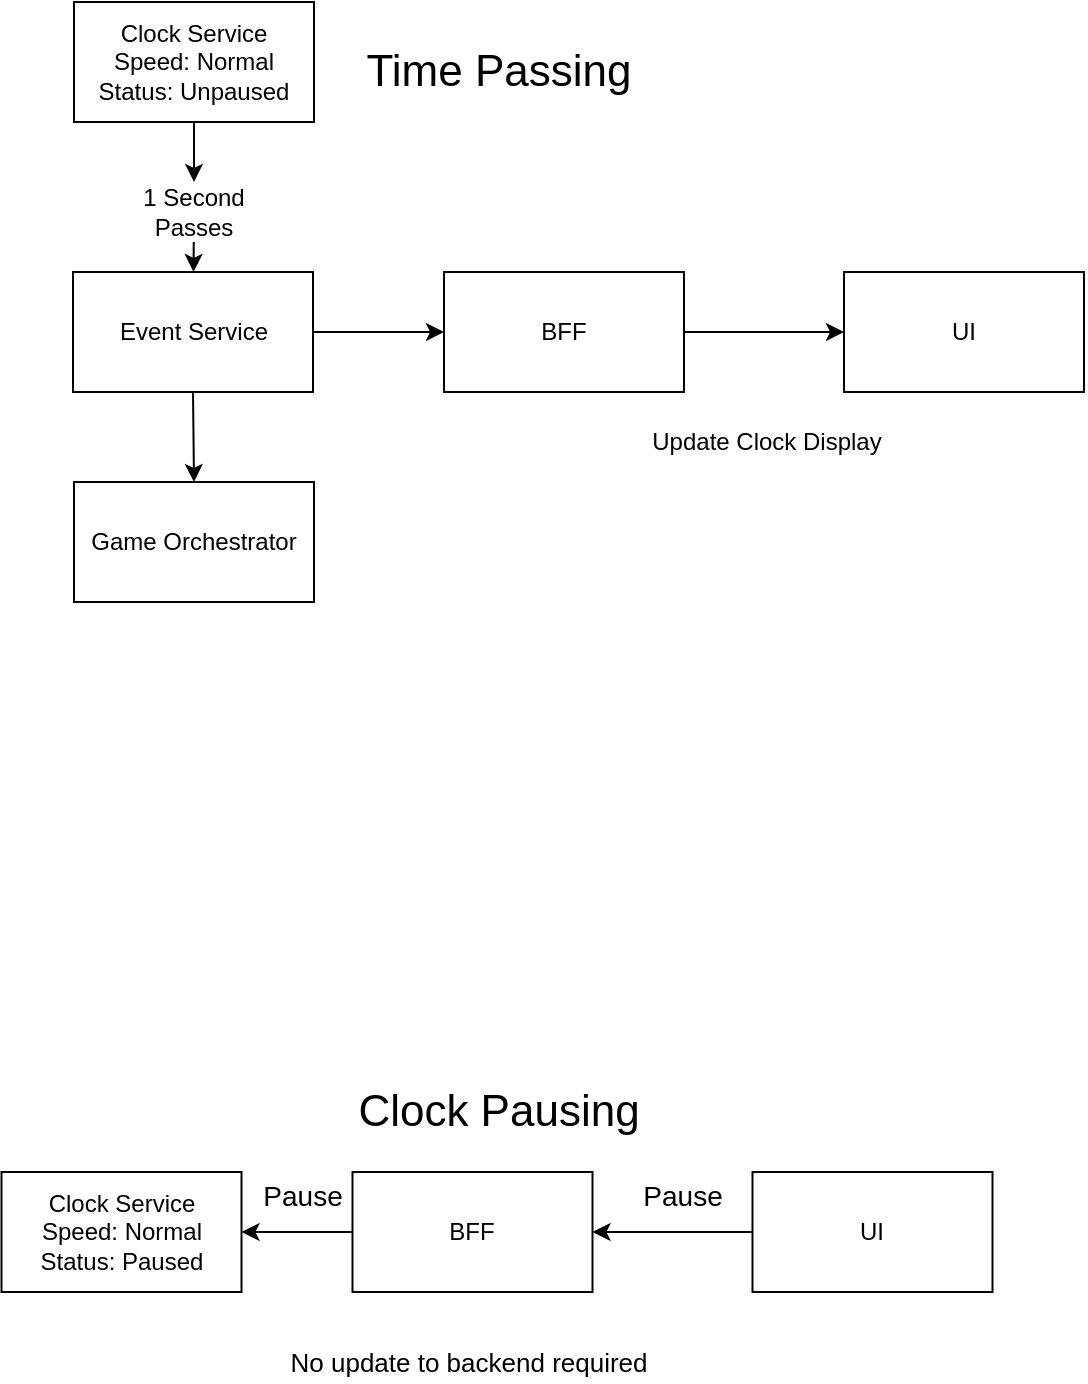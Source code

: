 <mxfile>
    <diagram id="RGZOYQc-YSLTzMMJBBKe" name="Page-1">
        <mxGraphModel dx="846" dy="912" grid="1" gridSize="10" guides="1" tooltips="1" connect="1" arrows="1" fold="1" page="1" pageScale="1" pageWidth="850" pageHeight="1100" math="0" shadow="0">
            <root>
                <mxCell id="0"/>
                <mxCell id="1" parent="0"/>
                <mxCell id="5" style="edgeStyle=none;html=1;exitX=0.5;exitY=1;exitDx=0;exitDy=0;" parent="1" source="2" target="4" edge="1">
                    <mxGeometry relative="1" as="geometry"/>
                </mxCell>
                <mxCell id="2" value="Clock Service&lt;br&gt;Speed: Normal&lt;br&gt;Status: Unpaused&lt;br&gt;" style="whiteSpace=wrap;html=1;" parent="1" vertex="1">
                    <mxGeometry x="195" y="30" width="120" height="60" as="geometry"/>
                </mxCell>
                <mxCell id="41" value="" style="edgeStyle=none;html=1;" parent="1" source="4" target="40" edge="1">
                    <mxGeometry relative="1" as="geometry"/>
                </mxCell>
                <mxCell id="4" value="1 Second Passes" style="text;html=1;strokeColor=none;fillColor=none;align=center;verticalAlign=middle;whiteSpace=wrap;rounded=0;" parent="1" vertex="1">
                    <mxGeometry x="225" y="120" width="60" height="30" as="geometry"/>
                </mxCell>
                <mxCell id="12" value="Game Orchestrator" style="rounded=0;whiteSpace=wrap;html=1;" parent="1" vertex="1">
                    <mxGeometry x="195" y="270" width="120" height="60" as="geometry"/>
                </mxCell>
                <mxCell id="18" value="" style="edgeStyle=none;html=1;" parent="1" source="14" target="17" edge="1">
                    <mxGeometry relative="1" as="geometry"/>
                </mxCell>
                <mxCell id="14" value="BFF" style="whiteSpace=wrap;html=1;" parent="1" vertex="1">
                    <mxGeometry x="380" y="165" width="120" height="60" as="geometry"/>
                </mxCell>
                <mxCell id="17" value="UI" style="whiteSpace=wrap;html=1;" parent="1" vertex="1">
                    <mxGeometry x="580" y="165" width="120" height="60" as="geometry"/>
                </mxCell>
                <mxCell id="19" value="Update Clock Display" style="text;html=1;align=center;verticalAlign=middle;resizable=0;points=[];autosize=1;strokeColor=none;fillColor=none;" parent="1" vertex="1">
                    <mxGeometry x="476" y="240" width="130" height="20" as="geometry"/>
                </mxCell>
                <mxCell id="20" value="Time Passing" style="text;html=1;align=center;verticalAlign=middle;resizable=0;points=[];autosize=1;strokeColor=none;fillColor=none;fontSize=22;" parent="1" vertex="1">
                    <mxGeometry x="331.5" y="50" width="150" height="30" as="geometry"/>
                </mxCell>
                <mxCell id="23" value="Clock Service&lt;br&gt;Speed: Normal&lt;br&gt;Status: Paused" style="whiteSpace=wrap;html=1;" parent="1" vertex="1">
                    <mxGeometry x="158.75" y="615" width="120" height="60" as="geometry"/>
                </mxCell>
                <mxCell id="36" style="edgeStyle=none;html=1;exitX=0;exitY=0.5;exitDx=0;exitDy=0;entryX=1;entryY=0.5;entryDx=0;entryDy=0;fontSize=22;" parent="1" source="31" edge="1">
                    <mxGeometry relative="1" as="geometry">
                        <mxPoint x="278.75" y="645" as="targetPoint"/>
                    </mxGeometry>
                </mxCell>
                <mxCell id="31" value="BFF" style="whiteSpace=wrap;html=1;" parent="1" vertex="1">
                    <mxGeometry x="334.25" y="615" width="120" height="60" as="geometry"/>
                </mxCell>
                <mxCell id="35" style="edgeStyle=none;html=1;exitX=0;exitY=0.5;exitDx=0;exitDy=0;entryX=1;entryY=0.5;entryDx=0;entryDy=0;fontSize=22;" parent="1" source="32" target="31" edge="1">
                    <mxGeometry relative="1" as="geometry"/>
                </mxCell>
                <mxCell id="32" value="UI" style="whiteSpace=wrap;html=1;" parent="1" vertex="1">
                    <mxGeometry x="534.25" y="615" width="120" height="60" as="geometry"/>
                </mxCell>
                <mxCell id="34" value="Clock Pausing" style="text;html=1;align=center;verticalAlign=middle;resizable=0;points=[];autosize=1;strokeColor=none;fillColor=none;fontSize=22;" parent="1" vertex="1">
                    <mxGeometry x="326.5" y="570" width="160" height="30" as="geometry"/>
                </mxCell>
                <mxCell id="37" value="&lt;span style=&quot;font-size: 14px&quot;&gt;Pause&lt;/span&gt;" style="text;html=1;align=center;verticalAlign=middle;resizable=0;points=[];autosize=1;strokeColor=none;fillColor=none;fontSize=22;" parent="1" vertex="1">
                    <mxGeometry x="468.75" y="610" width="60" height="30" as="geometry"/>
                </mxCell>
                <mxCell id="38" value="&lt;span style=&quot;font-size: 14px&quot;&gt;Pause&lt;/span&gt;" style="text;html=1;align=center;verticalAlign=middle;resizable=0;points=[];autosize=1;strokeColor=none;fillColor=none;fontSize=22;" parent="1" vertex="1">
                    <mxGeometry x="278.75" y="610" width="60" height="30" as="geometry"/>
                </mxCell>
                <mxCell id="39" value="No update to backend required" style="text;html=1;align=center;verticalAlign=middle;resizable=0;points=[];autosize=1;strokeColor=none;fillColor=none;fontSize=13;" parent="1" vertex="1">
                    <mxGeometry x="296.5" y="700" width="190" height="20" as="geometry"/>
                </mxCell>
                <mxCell id="42" style="edgeStyle=none;html=1;exitX=0.5;exitY=1;exitDx=0;exitDy=0;entryX=0.5;entryY=0;entryDx=0;entryDy=0;" parent="1" source="40" target="12" edge="1">
                    <mxGeometry relative="1" as="geometry"/>
                </mxCell>
                <mxCell id="43" style="edgeStyle=none;html=1;exitX=1;exitY=0.5;exitDx=0;exitDy=0;" parent="1" source="40" edge="1">
                    <mxGeometry relative="1" as="geometry">
                        <mxPoint x="380" y="195" as="targetPoint"/>
                    </mxGeometry>
                </mxCell>
                <mxCell id="40" value="Event Service" style="whiteSpace=wrap;html=1;" parent="1" vertex="1">
                    <mxGeometry x="194.5" y="165" width="120" height="60" as="geometry"/>
                </mxCell>
            </root>
        </mxGraphModel>
    </diagram>
</mxfile>